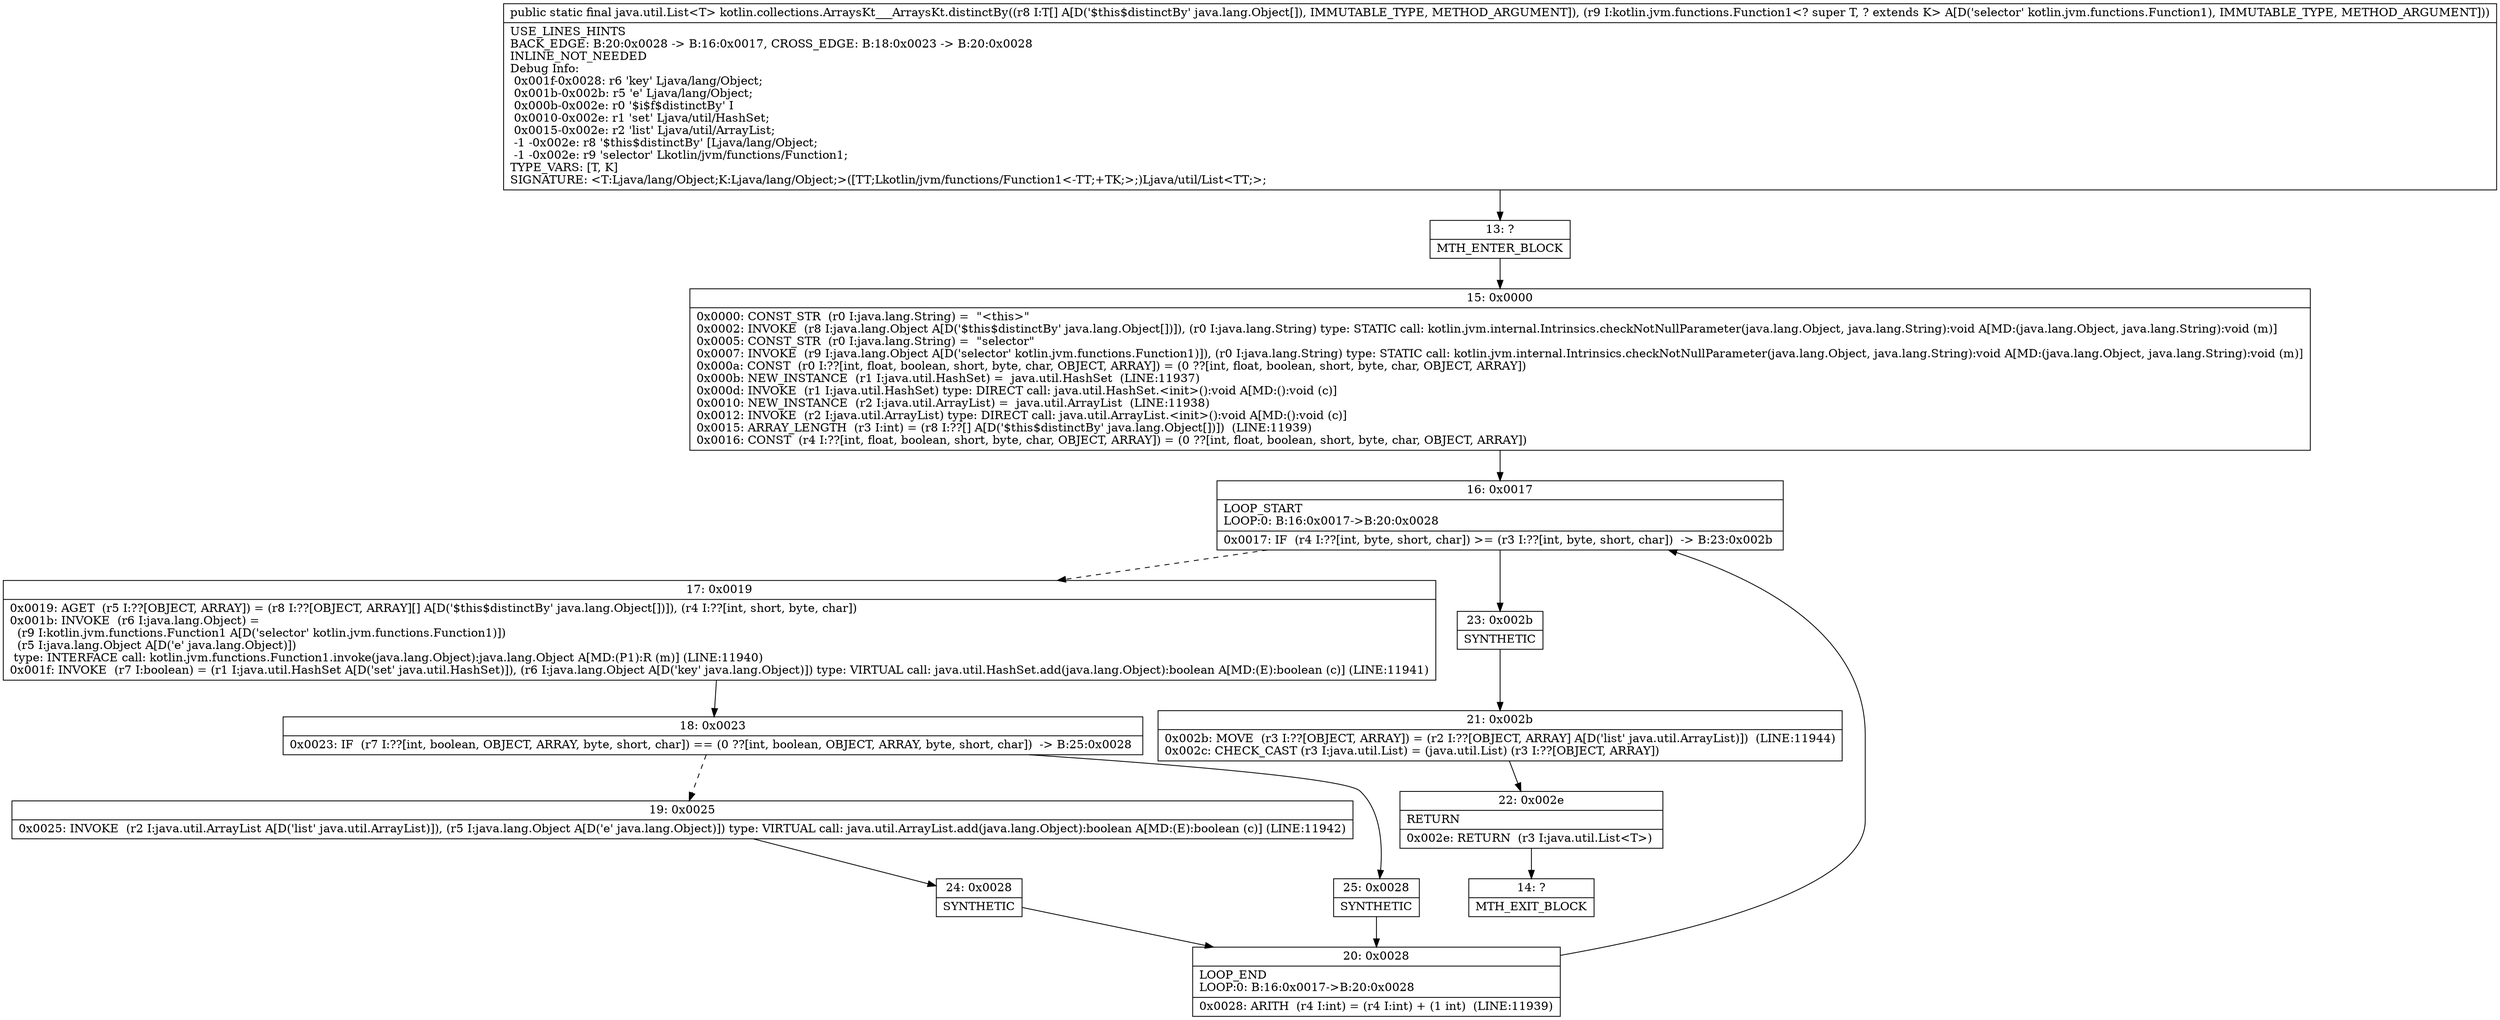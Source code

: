 digraph "CFG forkotlin.collections.ArraysKt___ArraysKt.distinctBy([Ljava\/lang\/Object;Lkotlin\/jvm\/functions\/Function1;)Ljava\/util\/List;" {
Node_13 [shape=record,label="{13\:\ ?|MTH_ENTER_BLOCK\l}"];
Node_15 [shape=record,label="{15\:\ 0x0000|0x0000: CONST_STR  (r0 I:java.lang.String) =  \"\<this\>\" \l0x0002: INVOKE  (r8 I:java.lang.Object A[D('$this$distinctBy' java.lang.Object[])]), (r0 I:java.lang.String) type: STATIC call: kotlin.jvm.internal.Intrinsics.checkNotNullParameter(java.lang.Object, java.lang.String):void A[MD:(java.lang.Object, java.lang.String):void (m)]\l0x0005: CONST_STR  (r0 I:java.lang.String) =  \"selector\" \l0x0007: INVOKE  (r9 I:java.lang.Object A[D('selector' kotlin.jvm.functions.Function1)]), (r0 I:java.lang.String) type: STATIC call: kotlin.jvm.internal.Intrinsics.checkNotNullParameter(java.lang.Object, java.lang.String):void A[MD:(java.lang.Object, java.lang.String):void (m)]\l0x000a: CONST  (r0 I:??[int, float, boolean, short, byte, char, OBJECT, ARRAY]) = (0 ??[int, float, boolean, short, byte, char, OBJECT, ARRAY]) \l0x000b: NEW_INSTANCE  (r1 I:java.util.HashSet) =  java.util.HashSet  (LINE:11937)\l0x000d: INVOKE  (r1 I:java.util.HashSet) type: DIRECT call: java.util.HashSet.\<init\>():void A[MD:():void (c)]\l0x0010: NEW_INSTANCE  (r2 I:java.util.ArrayList) =  java.util.ArrayList  (LINE:11938)\l0x0012: INVOKE  (r2 I:java.util.ArrayList) type: DIRECT call: java.util.ArrayList.\<init\>():void A[MD:():void (c)]\l0x0015: ARRAY_LENGTH  (r3 I:int) = (r8 I:??[] A[D('$this$distinctBy' java.lang.Object[])])  (LINE:11939)\l0x0016: CONST  (r4 I:??[int, float, boolean, short, byte, char, OBJECT, ARRAY]) = (0 ??[int, float, boolean, short, byte, char, OBJECT, ARRAY]) \l}"];
Node_16 [shape=record,label="{16\:\ 0x0017|LOOP_START\lLOOP:0: B:16:0x0017\-\>B:20:0x0028\l|0x0017: IF  (r4 I:??[int, byte, short, char]) \>= (r3 I:??[int, byte, short, char])  \-\> B:23:0x002b \l}"];
Node_17 [shape=record,label="{17\:\ 0x0019|0x0019: AGET  (r5 I:??[OBJECT, ARRAY]) = (r8 I:??[OBJECT, ARRAY][] A[D('$this$distinctBy' java.lang.Object[])]), (r4 I:??[int, short, byte, char]) \l0x001b: INVOKE  (r6 I:java.lang.Object) = \l  (r9 I:kotlin.jvm.functions.Function1 A[D('selector' kotlin.jvm.functions.Function1)])\l  (r5 I:java.lang.Object A[D('e' java.lang.Object)])\l type: INTERFACE call: kotlin.jvm.functions.Function1.invoke(java.lang.Object):java.lang.Object A[MD:(P1):R (m)] (LINE:11940)\l0x001f: INVOKE  (r7 I:boolean) = (r1 I:java.util.HashSet A[D('set' java.util.HashSet)]), (r6 I:java.lang.Object A[D('key' java.lang.Object)]) type: VIRTUAL call: java.util.HashSet.add(java.lang.Object):boolean A[MD:(E):boolean (c)] (LINE:11941)\l}"];
Node_18 [shape=record,label="{18\:\ 0x0023|0x0023: IF  (r7 I:??[int, boolean, OBJECT, ARRAY, byte, short, char]) == (0 ??[int, boolean, OBJECT, ARRAY, byte, short, char])  \-\> B:25:0x0028 \l}"];
Node_19 [shape=record,label="{19\:\ 0x0025|0x0025: INVOKE  (r2 I:java.util.ArrayList A[D('list' java.util.ArrayList)]), (r5 I:java.lang.Object A[D('e' java.lang.Object)]) type: VIRTUAL call: java.util.ArrayList.add(java.lang.Object):boolean A[MD:(E):boolean (c)] (LINE:11942)\l}"];
Node_24 [shape=record,label="{24\:\ 0x0028|SYNTHETIC\l}"];
Node_20 [shape=record,label="{20\:\ 0x0028|LOOP_END\lLOOP:0: B:16:0x0017\-\>B:20:0x0028\l|0x0028: ARITH  (r4 I:int) = (r4 I:int) + (1 int)  (LINE:11939)\l}"];
Node_25 [shape=record,label="{25\:\ 0x0028|SYNTHETIC\l}"];
Node_23 [shape=record,label="{23\:\ 0x002b|SYNTHETIC\l}"];
Node_21 [shape=record,label="{21\:\ 0x002b|0x002b: MOVE  (r3 I:??[OBJECT, ARRAY]) = (r2 I:??[OBJECT, ARRAY] A[D('list' java.util.ArrayList)])  (LINE:11944)\l0x002c: CHECK_CAST (r3 I:java.util.List) = (java.util.List) (r3 I:??[OBJECT, ARRAY]) \l}"];
Node_22 [shape=record,label="{22\:\ 0x002e|RETURN\l|0x002e: RETURN  (r3 I:java.util.List\<T\>) \l}"];
Node_14 [shape=record,label="{14\:\ ?|MTH_EXIT_BLOCK\l}"];
MethodNode[shape=record,label="{public static final java.util.List\<T\> kotlin.collections.ArraysKt___ArraysKt.distinctBy((r8 I:T[] A[D('$this$distinctBy' java.lang.Object[]), IMMUTABLE_TYPE, METHOD_ARGUMENT]), (r9 I:kotlin.jvm.functions.Function1\<? super T, ? extends K\> A[D('selector' kotlin.jvm.functions.Function1), IMMUTABLE_TYPE, METHOD_ARGUMENT]))  | USE_LINES_HINTS\lBACK_EDGE: B:20:0x0028 \-\> B:16:0x0017, CROSS_EDGE: B:18:0x0023 \-\> B:20:0x0028\lINLINE_NOT_NEEDED\lDebug Info:\l  0x001f\-0x0028: r6 'key' Ljava\/lang\/Object;\l  0x001b\-0x002b: r5 'e' Ljava\/lang\/Object;\l  0x000b\-0x002e: r0 '$i$f$distinctBy' I\l  0x0010\-0x002e: r1 'set' Ljava\/util\/HashSet;\l  0x0015\-0x002e: r2 'list' Ljava\/util\/ArrayList;\l  \-1 \-0x002e: r8 '$this$distinctBy' [Ljava\/lang\/Object;\l  \-1 \-0x002e: r9 'selector' Lkotlin\/jvm\/functions\/Function1;\lTYPE_VARS: [T, K]\lSIGNATURE: \<T:Ljava\/lang\/Object;K:Ljava\/lang\/Object;\>([TT;Lkotlin\/jvm\/functions\/Function1\<\-TT;+TK;\>;)Ljava\/util\/List\<TT;\>;\l}"];
MethodNode -> Node_13;Node_13 -> Node_15;
Node_15 -> Node_16;
Node_16 -> Node_17[style=dashed];
Node_16 -> Node_23;
Node_17 -> Node_18;
Node_18 -> Node_19[style=dashed];
Node_18 -> Node_25;
Node_19 -> Node_24;
Node_24 -> Node_20;
Node_20 -> Node_16;
Node_25 -> Node_20;
Node_23 -> Node_21;
Node_21 -> Node_22;
Node_22 -> Node_14;
}

